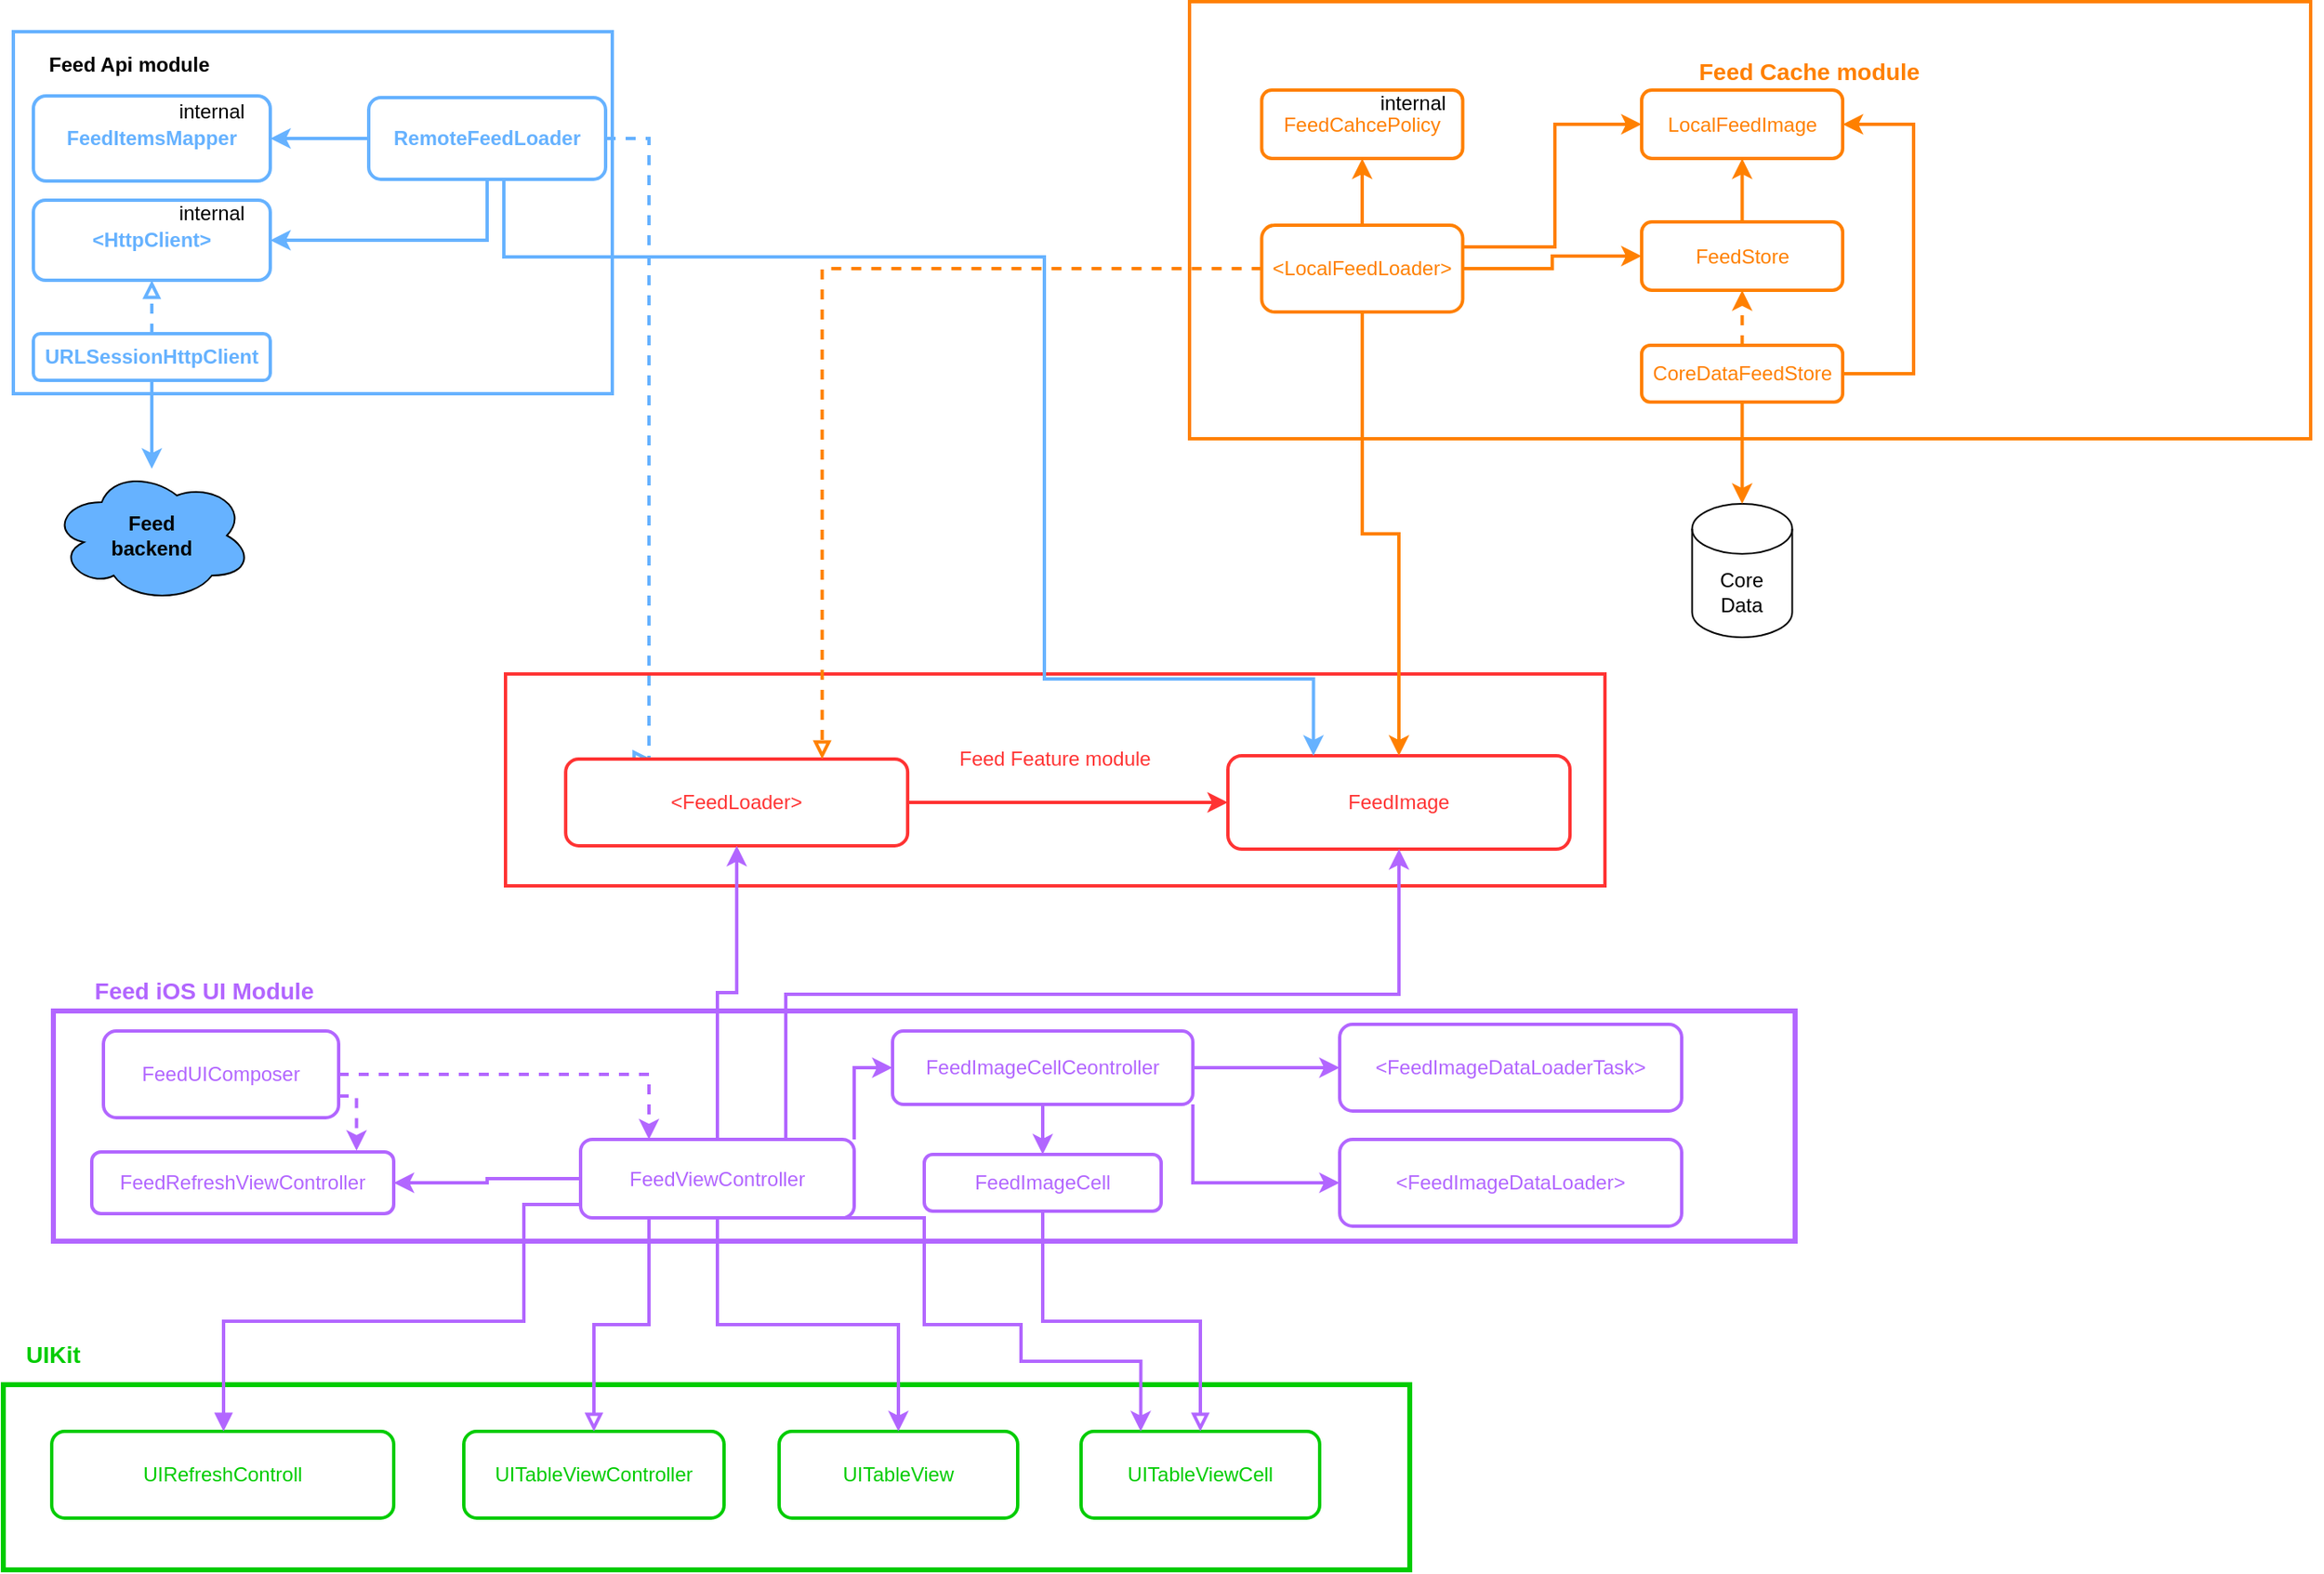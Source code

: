 <mxfile version="20.8.16" type="device"><diagram name="Page-1" id="JbQTSFzjVuFo6YbTb3hy"><mxGraphModel dx="1570" dy="375" grid="0" gridSize="10" guides="1" tooltips="1" connect="1" arrows="1" fold="1" page="0" pageScale="1" pageWidth="1200" pageHeight="1600" math="0" shadow="0"><root><mxCell id="0"/><mxCell id="1" parent="0"/><mxCell id="cey3aO7FXAc0zI1EYOYt-46" value="" style="rounded=0;whiteSpace=wrap;html=1;strokeColor=#00CC00;strokeWidth=3;fontSize=14;fontColor=#00CC00;fillColor=none;container=0;" parent="1" vertex="1"><mxGeometry x="-105" y="1427" width="843" height="111" as="geometry"/></mxCell><mxCell id="JF0ixMhO1JOEj9Qa6cPk-6" value="" style="rounded=0;whiteSpace=wrap;html=1;fillColor=none;strokeColor=#66B2FF;strokeWidth=2;" parent="1" vertex="1"><mxGeometry x="-99" y="616" width="359" height="217" as="geometry"/></mxCell><mxCell id="5zimvj36RB4GjiSEvg2k-3" style="edgeStyle=orthogonalEdgeStyle;rounded=0;orthogonalLoop=1;jettySize=auto;html=1;entryX=0.25;entryY=0;entryDx=0;entryDy=0;dashed=1;strokeWidth=2;strokeColor=#66B2FF;endArrow=block;endFill=0;fillColor=#f8cecc;" parent="1" source="5zimvj36RB4GjiSEvg2k-1" target="5zimvj36RB4GjiSEvg2k-2" edge="1"><mxGeometry relative="1" as="geometry"><Array as="points"><mxPoint x="282" y="680"/></Array></mxGeometry></mxCell><mxCell id="JF0ixMhO1JOEj9Qa6cPk-3" style="edgeStyle=orthogonalEdgeStyle;rounded=0;orthogonalLoop=1;jettySize=auto;html=1;strokeColor=#66B2FF;strokeWidth=2;" parent="1" source="5zimvj36RB4GjiSEvg2k-1" target="JF0ixMhO1JOEj9Qa6cPk-1" edge="1"><mxGeometry relative="1" as="geometry"/></mxCell><mxCell id="HEbg6cp4YNkiShT-5J7O-3" style="edgeStyle=orthogonalEdgeStyle;rounded=0;orthogonalLoop=1;jettySize=auto;html=1;entryX=1;entryY=0.5;entryDx=0;entryDy=0;strokeWidth=2;strokeColor=#66B2FF;" parent="1" source="5zimvj36RB4GjiSEvg2k-1" target="JF0ixMhO1JOEj9Qa6cPk-2" edge="1"><mxGeometry relative="1" as="geometry"><Array as="points"><mxPoint x="185" y="741"/></Array></mxGeometry></mxCell><mxCell id="5zimvj36RB4GjiSEvg2k-1" value="RemoteFeedLoader" style="rounded=1;whiteSpace=wrap;html=1;strokeColor=#66B2FF;strokeWidth=2;container=0;fillColor=none;fontColor=#66B2FF;fontStyle=1" parent="1" vertex="1"><mxGeometry x="114" y="655.5" width="142" height="49" as="geometry"/></mxCell><mxCell id="JF0ixMhO1JOEj9Qa6cPk-1" value="FeedItemsMapper" style="rounded=1;whiteSpace=wrap;html=1;strokeColor=#66B2FF;strokeWidth=2;container=0;fillColor=none;fontColor=#66B2FF;fontStyle=1" parent="1" vertex="1"><mxGeometry x="-87" y="654.5" width="142" height="51" as="geometry"/></mxCell><mxCell id="JF0ixMhO1JOEj9Qa6cPk-2" value="&amp;lt;HttpClient&amp;gt;" style="rounded=1;whiteSpace=wrap;html=1;strokeColor=#66B2FF;strokeWidth=2;container=0;fillColor=none;fontColor=#66B2FF;fontStyle=1" parent="1" vertex="1"><mxGeometry x="-87" y="717" width="142" height="48" as="geometry"/></mxCell><mxCell id="JF0ixMhO1JOEj9Qa6cPk-8" style="edgeStyle=orthogonalEdgeStyle;rounded=0;orthogonalLoop=1;jettySize=auto;html=1;exitX=0.5;exitY=0;exitDx=0;exitDy=0;entryX=0.5;entryY=1;entryDx=0;entryDy=0;dashed=1;endArrow=block;endFill=0;strokeWidth=2;fillColor=#f8cecc;strokeColor=#66B2FF;" parent="1" source="JF0ixMhO1JOEj9Qa6cPk-7" target="JF0ixMhO1JOEj9Qa6cPk-2" edge="1"><mxGeometry relative="1" as="geometry"/></mxCell><mxCell id="9BtFVUgTjE0rOU651sPU-1" style="edgeStyle=orthogonalEdgeStyle;rounded=0;orthogonalLoop=1;jettySize=auto;html=1;strokeWidth=2;fillColor=#f8cecc;strokeColor=#66B2FF;" parent="1" source="JF0ixMhO1JOEj9Qa6cPk-7" target="9BtFVUgTjE0rOU651sPU-2" edge="1"><mxGeometry relative="1" as="geometry"><mxPoint x="-16" y="871" as="targetPoint"/></mxGeometry></mxCell><mxCell id="JF0ixMhO1JOEj9Qa6cPk-7" value="URLSessionHttpClient" style="rounded=1;whiteSpace=wrap;html=1;strokeColor=#66B2FF;strokeWidth=2;container=0;fillColor=none;fontColor=#66B2FF;fontStyle=1" parent="1" vertex="1"><mxGeometry x="-87" y="797" width="142" height="28" as="geometry"/></mxCell><mxCell id="9BtFVUgTjE0rOU651sPU-2" value="&lt;b&gt;Feed&lt;br&gt;backend&lt;/b&gt;" style="ellipse;shape=cloud;whiteSpace=wrap;html=1;fillColor=#66B2FF;" parent="1" vertex="1"><mxGeometry x="-76" y="878" width="120" height="80" as="geometry"/></mxCell><mxCell id="0cqxnomoK3mpCC8T8W2N-1" value="Feed Api module" style="text;html=1;align=center;verticalAlign=middle;resizable=0;points=[];autosize=1;strokeColor=none;fillColor=none;fontStyle=1" parent="1" vertex="1"><mxGeometry x="-87" y="623" width="114" height="26" as="geometry"/></mxCell><mxCell id="0cqxnomoK3mpCC8T8W2N-7" value="" style="group" parent="1" vertex="1" connectable="0"><mxGeometry x="196" y="1001" width="659" height="127" as="geometry"/></mxCell><mxCell id="0cqxnomoK3mpCC8T8W2N-5" value="" style="rounded=0;whiteSpace=wrap;html=1;strokeColor=#FF3333;strokeWidth=2;fontColor=#FF3333;fillColor=none;" parent="0cqxnomoK3mpCC8T8W2N-7" vertex="1"><mxGeometry width="659" height="127" as="geometry"/></mxCell><mxCell id="5zimvj36RB4GjiSEvg2k-2" value="&amp;lt;FeedLoader&amp;gt;" style="rounded=1;whiteSpace=wrap;html=1;fontColor=#FF3333;strokeColor=#FF3333;strokeWidth=2;container=0;" parent="0cqxnomoK3mpCC8T8W2N-7" vertex="1"><mxGeometry x="36.07" y="51" width="204.99" height="52" as="geometry"/></mxCell><mxCell id="0cqxnomoK3mpCC8T8W2N-3" value="FeedImage" style="rounded=1;whiteSpace=wrap;html=1;fontColor=#FF3333;strokeColor=#FF3333;strokeWidth=2;container=0;" parent="0cqxnomoK3mpCC8T8W2N-7" vertex="1"><mxGeometry x="433.0" y="49" width="205.057" height="56" as="geometry"/></mxCell><mxCell id="0cqxnomoK3mpCC8T8W2N-4" style="edgeStyle=orthogonalEdgeStyle;rounded=0;orthogonalLoop=1;jettySize=auto;html=1;entryX=0;entryY=0.5;entryDx=0;entryDy=0;strokeColor=#FF3333;strokeWidth=2;fontColor=#FF3333;" parent="0cqxnomoK3mpCC8T8W2N-7" source="5zimvj36RB4GjiSEvg2k-2" target="0cqxnomoK3mpCC8T8W2N-3" edge="1"><mxGeometry relative="1" as="geometry"/></mxCell><mxCell id="0cqxnomoK3mpCC8T8W2N-6" value="Feed Feature module" style="text;html=1;strokeColor=none;fillColor=none;align=center;verticalAlign=middle;whiteSpace=wrap;rounded=0;fontColor=#FF3333;" parent="0cqxnomoK3mpCC8T8W2N-7" vertex="1"><mxGeometry x="259.85" y="36" width="139.3" height="30" as="geometry"/></mxCell><mxCell id="0cqxnomoK3mpCC8T8W2N-13" value="" style="group" parent="1" vertex="1" connectable="0"><mxGeometry x="589" y="639" width="696" height="221" as="geometry"/></mxCell><mxCell id="0cqxnomoK3mpCC8T8W2N-14" value="" style="group" parent="0cqxnomoK3mpCC8T8W2N-13" vertex="1" connectable="0"><mxGeometry x="10" y="5" width="686" height="216" as="geometry"/></mxCell><mxCell id="0cqxnomoK3mpCC8T8W2N-8" value="" style="rounded=0;whiteSpace=wrap;html=1;strokeColor=#FF8000;strokeWidth=2;fontColor=#FF3333;fillColor=none;" parent="0cqxnomoK3mpCC8T8W2N-14" vertex="1"><mxGeometry x="7" y="-46" width="672" height="262" as="geometry"/></mxCell><mxCell id="CJN2pRHlKYe3Y6qhD_YG-3" style="edgeStyle=orthogonalEdgeStyle;rounded=0;orthogonalLoop=1;jettySize=auto;html=1;strokeWidth=2;strokeColor=#FF8000;" parent="0cqxnomoK3mpCC8T8W2N-14" source="0cqxnomoK3mpCC8T8W2N-10" target="CJN2pRHlKYe3Y6qhD_YG-2" edge="1"><mxGeometry relative="1" as="geometry"/></mxCell><mxCell id="CJN2pRHlKYe3Y6qhD_YG-4" style="edgeStyle=orthogonalEdgeStyle;rounded=0;orthogonalLoop=1;jettySize=auto;html=1;entryX=0;entryY=0.5;entryDx=0;entryDy=0;strokeColor=#FF8000;strokeWidth=2;exitX=1;exitY=0.25;exitDx=0;exitDy=0;" parent="0cqxnomoK3mpCC8T8W2N-14" source="0cqxnomoK3mpCC8T8W2N-10" target="VDQ6M6mwDXlkVMYjaC-m-2" edge="1"><mxGeometry relative="1" as="geometry"><Array as="points"><mxPoint x="226" y="101"/><mxPoint x="226" y="28"/></Array></mxGeometry></mxCell><mxCell id="CJN2pRHlKYe3Y6qhD_YG-5" style="edgeStyle=orthogonalEdgeStyle;rounded=0;orthogonalLoop=1;jettySize=auto;html=1;strokeColor=#FF8000;strokeWidth=2;" parent="0cqxnomoK3mpCC8T8W2N-14" source="0cqxnomoK3mpCC8T8W2N-10" target="0cqxnomoK3mpCC8T8W2N-11" edge="1"><mxGeometry relative="1" as="geometry"/></mxCell><mxCell id="0cqxnomoK3mpCC8T8W2N-10" value="&amp;lt;LocalFeedLoader&amp;gt;" style="rounded=1;whiteSpace=wrap;html=1;strokeColor=#FF8000;strokeWidth=2;fontColor=#FF8000;fillColor=none;" parent="0cqxnomoK3mpCC8T8W2N-14" vertex="1"><mxGeometry x="50.25" y="88" width="120.5" height="52" as="geometry"/></mxCell><mxCell id="VDQ6M6mwDXlkVMYjaC-m-7" style="edgeStyle=orthogonalEdgeStyle;rounded=0;orthogonalLoop=1;jettySize=auto;html=1;entryX=0.5;entryY=1;entryDx=0;entryDy=0;strokeColor=#FF8000;strokeWidth=2;" parent="0cqxnomoK3mpCC8T8W2N-14" source="0cqxnomoK3mpCC8T8W2N-11" target="VDQ6M6mwDXlkVMYjaC-m-2" edge="1"><mxGeometry relative="1" as="geometry"/></mxCell><mxCell id="0cqxnomoK3mpCC8T8W2N-11" value="FeedStore" style="rounded=1;whiteSpace=wrap;html=1;strokeColor=#FF8000;strokeWidth=2;fontColor=#FF8000;fillColor=none;" parent="0cqxnomoK3mpCC8T8W2N-14" vertex="1"><mxGeometry x="278" y="86" width="120.5" height="41" as="geometry"/></mxCell><mxCell id="VDQ6M6mwDXlkVMYjaC-m-2" value="LocalFeedImage" style="rounded=1;whiteSpace=wrap;html=1;strokeColor=#FF8000;strokeWidth=2;fontColor=#FF8000;fillColor=none;" parent="0cqxnomoK3mpCC8T8W2N-14" vertex="1"><mxGeometry x="278" y="7" width="120.5" height="41" as="geometry"/></mxCell><mxCell id="CJN2pRHlKYe3Y6qhD_YG-2" value="FeedCahcePolicy" style="rounded=1;whiteSpace=wrap;html=1;strokeColor=#FF8000;strokeWidth=2;fontColor=#FF8000;fillColor=none;" parent="0cqxnomoK3mpCC8T8W2N-14" vertex="1"><mxGeometry x="50.25" y="7" width="120.5" height="41" as="geometry"/></mxCell><mxCell id="CJN2pRHlKYe3Y6qhD_YG-6" value="internal" style="text;html=1;strokeColor=none;fillColor=none;align=center;verticalAlign=middle;whiteSpace=wrap;rounded=0;" parent="0cqxnomoK3mpCC8T8W2N-14" vertex="1"><mxGeometry x="110.75" width="60" height="30" as="geometry"/></mxCell><mxCell id="I_cBjprccS2LXTU2CaNN-3" style="edgeStyle=orthogonalEdgeStyle;rounded=0;orthogonalLoop=1;jettySize=auto;html=1;entryX=1;entryY=0.5;entryDx=0;entryDy=0;strokeColor=#FF8000;strokeWidth=2;" parent="0cqxnomoK3mpCC8T8W2N-14" source="I_cBjprccS2LXTU2CaNN-2" target="VDQ6M6mwDXlkVMYjaC-m-2" edge="1"><mxGeometry relative="1" as="geometry"><Array as="points"><mxPoint x="441" y="177"/><mxPoint x="441" y="28"/></Array></mxGeometry></mxCell><mxCell id="ylDRPDC61mRiD9ZmfTI2-1" style="edgeStyle=orthogonalEdgeStyle;rounded=0;orthogonalLoop=1;jettySize=auto;html=1;entryX=0.5;entryY=1;entryDx=0;entryDy=0;strokeWidth=2;fillColor=#ffe6cc;strokeColor=#FF8000;dashed=1;" parent="0cqxnomoK3mpCC8T8W2N-14" source="I_cBjprccS2LXTU2CaNN-2" target="0cqxnomoK3mpCC8T8W2N-11" edge="1"><mxGeometry relative="1" as="geometry"/></mxCell><mxCell id="I_cBjprccS2LXTU2CaNN-2" value="CoreDataFeedStore" style="rounded=1;whiteSpace=wrap;html=1;strokeColor=#FF8000;strokeWidth=2;fontColor=#FF8000;fillColor=none;" parent="0cqxnomoK3mpCC8T8W2N-14" vertex="1"><mxGeometry x="278" y="160" width="120.5" height="34" as="geometry"/></mxCell><mxCell id="0cqxnomoK3mpCC8T8W2N-15" style="edgeStyle=orthogonalEdgeStyle;rounded=0;orthogonalLoop=1;jettySize=auto;html=1;entryX=0.5;entryY=0;entryDx=0;entryDy=0;strokeColor=#FF8000;strokeWidth=2;fontSize=14;fontColor=#FF8000;" parent="1" source="0cqxnomoK3mpCC8T8W2N-10" target="0cqxnomoK3mpCC8T8W2N-3" edge="1"><mxGeometry relative="1" as="geometry"/></mxCell><mxCell id="HEbg6cp4YNkiShT-5J7O-1" value="internal" style="text;html=1;strokeColor=none;fillColor=none;align=center;verticalAlign=middle;whiteSpace=wrap;rounded=0;" parent="1" vertex="1"><mxGeometry x="-10" y="649" width="60" height="30" as="geometry"/></mxCell><mxCell id="HEbg6cp4YNkiShT-5J7O-2" value="internal" style="text;html=1;strokeColor=none;fillColor=none;align=center;verticalAlign=middle;whiteSpace=wrap;rounded=0;" parent="1" vertex="1"><mxGeometry x="-10" y="709.5" width="60" height="30" as="geometry"/></mxCell><mxCell id="0cqxnomoK3mpCC8T8W2N-9" value="Feed Cache module" style="text;strokeColor=none;fillColor=none;align=center;verticalAlign=middle;rounded=0;fontColor=#FF8000;labelBackgroundColor=none;labelBorderColor=none;html=1;whiteSpace=wrap;fontStyle=1;fontSize=14;" parent="1" vertex="1"><mxGeometry x="901" y="625" width="153" height="30" as="geometry"/></mxCell><mxCell id="I_cBjprccS2LXTU2CaNN-7" value="Core&lt;br&gt;Data" style="shape=cylinder3;whiteSpace=wrap;html=1;boundedLbl=1;backgroundOutline=1;size=15;" parent="1" vertex="1"><mxGeometry x="907.25" y="899" width="60" height="80" as="geometry"/></mxCell><mxCell id="I_cBjprccS2LXTU2CaNN-8" style="edgeStyle=orthogonalEdgeStyle;rounded=0;orthogonalLoop=1;jettySize=auto;html=1;strokeColor=#FF8000;strokeWidth=2;" parent="1" source="I_cBjprccS2LXTU2CaNN-2" target="I_cBjprccS2LXTU2CaNN-7" edge="1"><mxGeometry relative="1" as="geometry"><Array as="points"><mxPoint x="937" y="885"/><mxPoint x="937" y="885"/></Array></mxGeometry></mxCell><mxCell id="cey3aO7FXAc0zI1EYOYt-1" style="edgeStyle=orthogonalEdgeStyle;rounded=0;orthogonalLoop=1;jettySize=auto;html=1;strokeWidth=2;strokeColor=#66B2FF;exitX=0.75;exitY=1;exitDx=0;exitDy=0;entryX=0.25;entryY=0;entryDx=0;entryDy=0;" parent="1" source="5zimvj36RB4GjiSEvg2k-1" target="0cqxnomoK3mpCC8T8W2N-3" edge="1"><mxGeometry relative="1" as="geometry"><Array as="points"><mxPoint x="195" y="705"/><mxPoint x="195" y="751"/><mxPoint x="519" y="751"/><mxPoint x="519" y="1004"/><mxPoint x="680" y="1004"/></Array><mxPoint x="195" y="714.5" as="sourcePoint"/><mxPoint x="496" y="885" as="targetPoint"/></mxGeometry></mxCell><mxCell id="cey3aO7FXAc0zI1EYOYt-2" style="edgeStyle=orthogonalEdgeStyle;rounded=0;orthogonalLoop=1;jettySize=auto;html=1;entryX=0.75;entryY=0;entryDx=0;entryDy=0;strokeWidth=2;strokeColor=#FF8000;dashed=1;endArrow=block;endFill=0;" parent="1" source="0cqxnomoK3mpCC8T8W2N-10" target="5zimvj36RB4GjiSEvg2k-2" edge="1"><mxGeometry relative="1" as="geometry"/></mxCell><mxCell id="cey3aO7FXAc0zI1EYOYt-13" style="edgeStyle=orthogonalEdgeStyle;rounded=0;orthogonalLoop=1;jettySize=auto;html=1;strokeColor=#B266FF;strokeWidth=2;fontColor=#B266FF;endArrow=classic;endFill=1;" parent="1" source="cey3aO7FXAc0zI1EYOYt-6" target="5zimvj36RB4GjiSEvg2k-2" edge="1"><mxGeometry relative="1" as="geometry"/></mxCell><mxCell id="cey3aO7FXAc0zI1EYOYt-14" style="edgeStyle=orthogonalEdgeStyle;rounded=0;orthogonalLoop=1;jettySize=auto;html=1;exitX=0.75;exitY=0;exitDx=0;exitDy=0;strokeColor=#B266FF;strokeWidth=2;fontColor=#B266FF;endArrow=classic;endFill=1;" parent="1" source="cey3aO7FXAc0zI1EYOYt-6" target="0cqxnomoK3mpCC8T8W2N-3" edge="1"><mxGeometry relative="1" as="geometry"/></mxCell><mxCell id="cey3aO7FXAc0zI1EYOYt-26" value="UIRefreshControll" style="rounded=1;whiteSpace=wrap;html=1;fontColor=#00CC00;strokeColor=#00CC00;strokeWidth=2;container=0;" parent="1" vertex="1"><mxGeometry x="-76" y="1455" width="204.99" height="52" as="geometry"/></mxCell><mxCell id="cey3aO7FXAc0zI1EYOYt-27" value="UITableViewController" style="rounded=1;whiteSpace=wrap;html=1;fontColor=#00CC00;strokeColor=#00CC00;strokeWidth=2;container=0;" parent="1" vertex="1"><mxGeometry x="171" y="1455" width="156" height="52" as="geometry"/></mxCell><mxCell id="cey3aO7FXAc0zI1EYOYt-28" value="UITableView" style="rounded=1;whiteSpace=wrap;html=1;fontColor=#00CC00;strokeColor=#00CC00;strokeWidth=2;container=0;" parent="1" vertex="1"><mxGeometry x="360" y="1455" width="143" height="52" as="geometry"/></mxCell><mxCell id="cey3aO7FXAc0zI1EYOYt-29" value="UITableViewCell" style="rounded=1;whiteSpace=wrap;html=1;fontColor=#00CC00;strokeColor=#00CC00;strokeWidth=2;container=0;" parent="1" vertex="1"><mxGeometry x="541" y="1455" width="143" height="52" as="geometry"/></mxCell><mxCell id="cey3aO7FXAc0zI1EYOYt-32" style="edgeStyle=orthogonalEdgeStyle;rounded=0;orthogonalLoop=1;jettySize=auto;html=1;strokeColor=#B266FF;strokeWidth=2;fontSize=14;fontColor=#00CC00;endArrow=block;endFill=0;" parent="1" source="cey3aO7FXAc0zI1EYOYt-7" target="cey3aO7FXAc0zI1EYOYt-29" edge="1"><mxGeometry relative="1" as="geometry"/></mxCell><mxCell id="cey3aO7FXAc0zI1EYOYt-33" style="edgeStyle=orthogonalEdgeStyle;rounded=0;orthogonalLoop=1;jettySize=auto;html=1;strokeColor=#B266FF;strokeWidth=2;fontSize=14;fontColor=#00CC00;endArrow=classic;endFill=1;" parent="1" source="cey3aO7FXAc0zI1EYOYt-6" target="cey3aO7FXAc0zI1EYOYt-28" edge="1"><mxGeometry relative="1" as="geometry"/></mxCell><mxCell id="cey3aO7FXAc0zI1EYOYt-34" style="edgeStyle=orthogonalEdgeStyle;rounded=0;orthogonalLoop=1;jettySize=auto;html=1;exitX=0.25;exitY=1;exitDx=0;exitDy=0;strokeColor=#B266FF;strokeWidth=2;fontSize=14;fontColor=#00CC00;endArrow=block;endFill=0;" parent="1" source="cey3aO7FXAc0zI1EYOYt-6" target="cey3aO7FXAc0zI1EYOYt-27" edge="1"><mxGeometry relative="1" as="geometry"/></mxCell><mxCell id="cey3aO7FXAc0zI1EYOYt-35" style="edgeStyle=orthogonalEdgeStyle;rounded=0;orthogonalLoop=1;jettySize=auto;html=1;exitX=0;exitY=0.75;exitDx=0;exitDy=0;strokeColor=#B266FF;strokeWidth=2;fontSize=14;fontColor=#00CC00;endArrow=block;endFill=1;" parent="1" source="cey3aO7FXAc0zI1EYOYt-6" target="cey3aO7FXAc0zI1EYOYt-26" edge="1"><mxGeometry relative="1" as="geometry"><Array as="points"><mxPoint x="207" y="1319"/><mxPoint x="207" y="1389"/><mxPoint x="27" y="1389"/></Array></mxGeometry></mxCell><mxCell id="cey3aO7FXAc0zI1EYOYt-57" value="UIKit" style="text;html=1;strokeColor=none;fillColor=none;align=center;verticalAlign=middle;whiteSpace=wrap;rounded=0;fontSize=14;fontColor=#00CC00;fontStyle=1" parent="1" vertex="1"><mxGeometry x="-105" y="1394" width="60" height="30" as="geometry"/></mxCell><mxCell id="cey3aO7FXAc0zI1EYOYt-23" value="" style="rounded=0;whiteSpace=wrap;html=1;strokeColor=#B266FF;fontColor=#B266FF;fillColor=none;strokeWidth=3;" parent="1" vertex="1"><mxGeometry x="-75" y="1203" width="1044" height="138" as="geometry"/></mxCell><mxCell id="cey3aO7FXAc0zI1EYOYt-4" value="&lt;font&gt;&amp;lt;FeedImageDataLoaderTask&amp;gt;&lt;/font&gt;" style="rounded=1;whiteSpace=wrap;html=1;fontColor=#B266FF;strokeColor=#B266FF;strokeWidth=2;container=0;" parent="1" vertex="1"><mxGeometry x="696.01" y="1211" width="204.99" height="52" as="geometry"/></mxCell><mxCell id="cey3aO7FXAc0zI1EYOYt-5" value="&lt;font&gt;&amp;lt;FeedImageDataLoader&amp;gt;&lt;/font&gt;" style="rounded=1;whiteSpace=wrap;html=1;fontColor=#B266FF;strokeColor=#B266FF;strokeWidth=2;container=0;" parent="1" vertex="1"><mxGeometry x="696.01" y="1280" width="204.99" height="52" as="geometry"/></mxCell><mxCell id="04G4IK0kmrbVroMnb4Uo-11" style="edgeStyle=orthogonalEdgeStyle;rounded=0;orthogonalLoop=1;jettySize=auto;html=1;exitX=1;exitY=0;exitDx=0;exitDy=0;entryX=0;entryY=0.5;entryDx=0;entryDy=0;strokeColor=#B266FF;strokeWidth=2;" edge="1" parent="1" source="cey3aO7FXAc0zI1EYOYt-6" target="04G4IK0kmrbVroMnb4Uo-6"><mxGeometry relative="1" as="geometry"/></mxCell><mxCell id="04G4IK0kmrbVroMnb4Uo-15" style="edgeStyle=orthogonalEdgeStyle;rounded=0;orthogonalLoop=1;jettySize=auto;html=1;strokeColor=#B266FF;strokeWidth=2;" edge="1" parent="1" source="cey3aO7FXAc0zI1EYOYt-6" target="04G4IK0kmrbVroMnb4Uo-2"><mxGeometry relative="1" as="geometry"/></mxCell><mxCell id="04G4IK0kmrbVroMnb4Uo-16" style="edgeStyle=orthogonalEdgeStyle;rounded=0;orthogonalLoop=1;jettySize=auto;html=1;strokeColor=#B266FF;strokeWidth=2;exitX=0.75;exitY=1;exitDx=0;exitDy=0;entryX=0.25;entryY=0;entryDx=0;entryDy=0;" edge="1" parent="1" source="cey3aO7FXAc0zI1EYOYt-6" target="cey3aO7FXAc0zI1EYOYt-29"><mxGeometry relative="1" as="geometry"><mxPoint x="475.714" y="1384.048" as="targetPoint"/><Array as="points"><mxPoint x="447" y="1327"/><mxPoint x="447" y="1391"/><mxPoint x="505" y="1391"/><mxPoint x="505" y="1413"/><mxPoint x="577" y="1413"/></Array></mxGeometry></mxCell><mxCell id="cey3aO7FXAc0zI1EYOYt-6" value="&lt;font&gt;FeedViewController&lt;/font&gt;" style="rounded=1;whiteSpace=wrap;html=1;fontColor=#B266FF;strokeColor=#B266FF;strokeWidth=2;container=0;" parent="1" vertex="1"><mxGeometry x="241" y="1280" width="164" height="47" as="geometry"/></mxCell><mxCell id="cey3aO7FXAc0zI1EYOYt-7" value="&lt;font&gt;FeedImageCell&lt;/font&gt;" style="rounded=1;whiteSpace=wrap;html=1;fontColor=#B266FF;strokeColor=#B266FF;strokeWidth=2;container=0;" parent="1" vertex="1"><mxGeometry x="447" y="1289" width="142" height="34" as="geometry"/></mxCell><mxCell id="cey3aO7FXAc0zI1EYOYt-24" value="Feed iOS UI Module" style="text;html=1;strokeColor=none;fillColor=none;align=center;verticalAlign=middle;whiteSpace=wrap;rounded=0;fontColor=#B266FF;fontStyle=1;fontSize=14;" parent="1" vertex="1"><mxGeometry x="-70" y="1175.5" width="171" height="30" as="geometry"/></mxCell><mxCell id="04G4IK0kmrbVroMnb4Uo-12" style="edgeStyle=orthogonalEdgeStyle;rounded=0;orthogonalLoop=1;jettySize=auto;html=1;entryX=0.25;entryY=0;entryDx=0;entryDy=0;strokeColor=#B266FF;strokeWidth=2;dashed=1;" edge="1" parent="1" source="04G4IK0kmrbVroMnb4Uo-1" target="cey3aO7FXAc0zI1EYOYt-6"><mxGeometry relative="1" as="geometry"/></mxCell><mxCell id="04G4IK0kmrbVroMnb4Uo-13" style="edgeStyle=orthogonalEdgeStyle;rounded=0;orthogonalLoop=1;jettySize=auto;html=1;exitX=1;exitY=0.75;exitDx=0;exitDy=0;entryX=0.877;entryY=-0.02;entryDx=0;entryDy=0;entryPerimeter=0;dashed=1;strokeColor=#B266FF;strokeWidth=2;" edge="1" parent="1" source="04G4IK0kmrbVroMnb4Uo-1" target="04G4IK0kmrbVroMnb4Uo-2"><mxGeometry relative="1" as="geometry"/></mxCell><mxCell id="04G4IK0kmrbVroMnb4Uo-1" value="&lt;font&gt;FeedUIComposer&lt;/font&gt;" style="rounded=1;whiteSpace=wrap;html=1;fontColor=#B266FF;strokeColor=#B266FF;strokeWidth=2;container=0;" vertex="1" parent="1"><mxGeometry x="-45" y="1215" width="140.99" height="52" as="geometry"/></mxCell><mxCell id="04G4IK0kmrbVroMnb4Uo-2" value="FeedRefreshViewController" style="rounded=1;whiteSpace=wrap;html=1;fontColor=#B266FF;strokeColor=#B266FF;strokeWidth=2;container=0;" vertex="1" parent="1"><mxGeometry x="-52" y="1287.5" width="180.99" height="37" as="geometry"/></mxCell><mxCell id="04G4IK0kmrbVroMnb4Uo-8" style="edgeStyle=orthogonalEdgeStyle;rounded=0;orthogonalLoop=1;jettySize=auto;html=1;strokeColor=#B266FF;strokeWidth=2;" edge="1" parent="1" source="04G4IK0kmrbVroMnb4Uo-6" target="cey3aO7FXAc0zI1EYOYt-7"><mxGeometry relative="1" as="geometry"/></mxCell><mxCell id="04G4IK0kmrbVroMnb4Uo-9" style="edgeStyle=orthogonalEdgeStyle;rounded=0;orthogonalLoop=1;jettySize=auto;html=1;strokeColor=#B266FF;strokeWidth=2;" edge="1" parent="1" source="04G4IK0kmrbVroMnb4Uo-6" target="cey3aO7FXAc0zI1EYOYt-4"><mxGeometry relative="1" as="geometry"/></mxCell><mxCell id="04G4IK0kmrbVroMnb4Uo-10" style="edgeStyle=orthogonalEdgeStyle;rounded=0;orthogonalLoop=1;jettySize=auto;html=1;exitX=1;exitY=1;exitDx=0;exitDy=0;entryX=0;entryY=0.5;entryDx=0;entryDy=0;strokeColor=#B266FF;strokeWidth=2;" edge="1" parent="1" source="04G4IK0kmrbVroMnb4Uo-6" target="cey3aO7FXAc0zI1EYOYt-5"><mxGeometry relative="1" as="geometry"/></mxCell><mxCell id="04G4IK0kmrbVroMnb4Uo-6" value="&lt;font&gt;FeedImageCellCeontroller&lt;/font&gt;" style="rounded=1;whiteSpace=wrap;html=1;fontColor=#B266FF;strokeColor=#B266FF;strokeWidth=2;container=0;" vertex="1" parent="1"><mxGeometry x="428" y="1215" width="180" height="44" as="geometry"/></mxCell></root></mxGraphModel></diagram></mxfile>